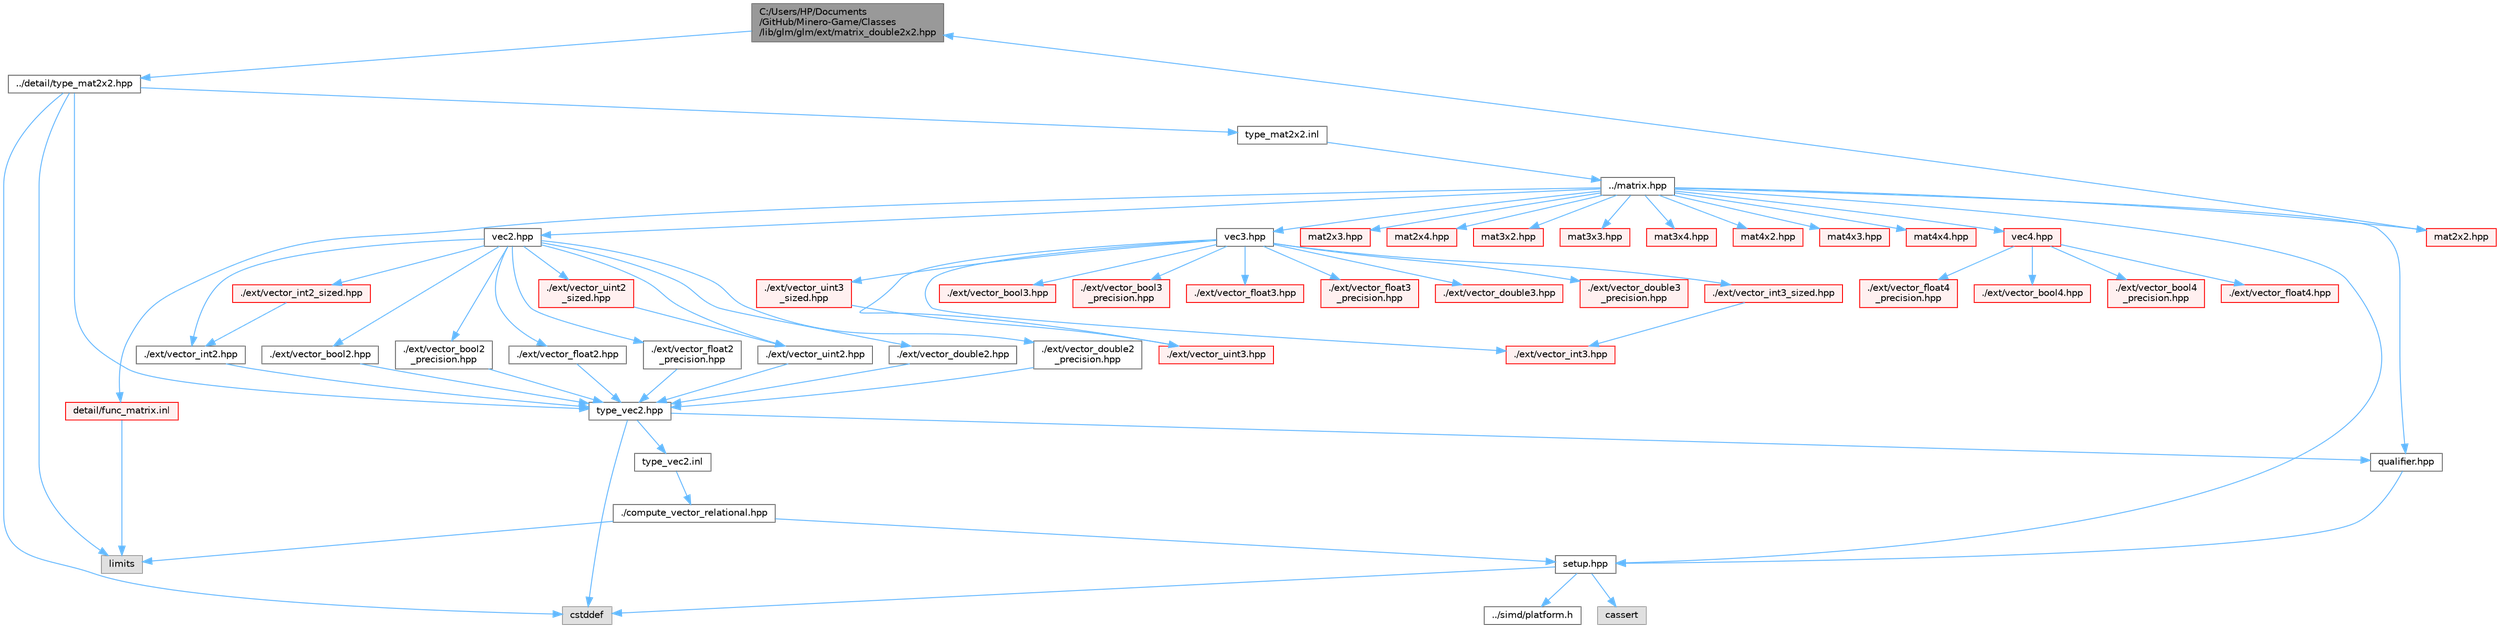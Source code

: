 digraph "C:/Users/HP/Documents/GitHub/Minero-Game/Classes/lib/glm/glm/ext/matrix_double2x2.hpp"
{
 // LATEX_PDF_SIZE
  bgcolor="transparent";
  edge [fontname=Helvetica,fontsize=10,labelfontname=Helvetica,labelfontsize=10];
  node [fontname=Helvetica,fontsize=10,shape=box,height=0.2,width=0.4];
  Node1 [id="Node000001",label="C:/Users/HP/Documents\l/GitHub/Minero-Game/Classes\l/lib/glm/glm/ext/matrix_double2x2.hpp",height=0.2,width=0.4,color="gray40", fillcolor="grey60", style="filled", fontcolor="black",tooltip=" "];
  Node1 -> Node2 [id="edge139_Node000001_Node000002",color="steelblue1",style="solid",tooltip=" "];
  Node2 [id="Node000002",label="../detail/type_mat2x2.hpp",height=0.2,width=0.4,color="grey40", fillcolor="white", style="filled",URL="$_classes_2lib_2glm_2glm_2detail_2type__mat2x2_8hpp.html",tooltip=" "];
  Node2 -> Node3 [id="edge140_Node000002_Node000003",color="steelblue1",style="solid",tooltip=" "];
  Node3 [id="Node000003",label="type_vec2.hpp",height=0.2,width=0.4,color="grey40", fillcolor="white", style="filled",URL="$_classes_2lib_2glm_2glm_2detail_2type__vec2_8hpp.html",tooltip=" "];
  Node3 -> Node4 [id="edge141_Node000003_Node000004",color="steelblue1",style="solid",tooltip=" "];
  Node4 [id="Node000004",label="qualifier.hpp",height=0.2,width=0.4,color="grey40", fillcolor="white", style="filled",URL="$_classes_2lib_2glm_2glm_2detail_2qualifier_8hpp.html",tooltip=" "];
  Node4 -> Node5 [id="edge142_Node000004_Node000005",color="steelblue1",style="solid",tooltip=" "];
  Node5 [id="Node000005",label="setup.hpp",height=0.2,width=0.4,color="grey40", fillcolor="white", style="filled",URL="$_classes_2lib_2glm_2glm_2detail_2setup_8hpp.html",tooltip=" "];
  Node5 -> Node6 [id="edge143_Node000005_Node000006",color="steelblue1",style="solid",tooltip=" "];
  Node6 [id="Node000006",label="cassert",height=0.2,width=0.4,color="grey60", fillcolor="#E0E0E0", style="filled",tooltip=" "];
  Node5 -> Node7 [id="edge144_Node000005_Node000007",color="steelblue1",style="solid",tooltip=" "];
  Node7 [id="Node000007",label="cstddef",height=0.2,width=0.4,color="grey60", fillcolor="#E0E0E0", style="filled",tooltip=" "];
  Node5 -> Node8 [id="edge145_Node000005_Node000008",color="steelblue1",style="solid",tooltip=" "];
  Node8 [id="Node000008",label="../simd/platform.h",height=0.2,width=0.4,color="grey40", fillcolor="white", style="filled",URL="$_classes_2lib_2glm_2glm_2simd_2platform_8h.html",tooltip=" "];
  Node3 -> Node7 [id="edge146_Node000003_Node000007",color="steelblue1",style="solid",tooltip=" "];
  Node3 -> Node9 [id="edge147_Node000003_Node000009",color="steelblue1",style="solid",tooltip=" "];
  Node9 [id="Node000009",label="type_vec2.inl",height=0.2,width=0.4,color="grey40", fillcolor="white", style="filled",URL="$_classes_2lib_2glm_2glm_2detail_2type__vec2_8inl.html",tooltip=" "];
  Node9 -> Node10 [id="edge148_Node000009_Node000010",color="steelblue1",style="solid",tooltip=" "];
  Node10 [id="Node000010",label="./compute_vector_relational.hpp",height=0.2,width=0.4,color="grey40", fillcolor="white", style="filled",URL="$_classes_2lib_2glm_2glm_2detail_2compute__vector__relational_8hpp.html",tooltip=" "];
  Node10 -> Node5 [id="edge149_Node000010_Node000005",color="steelblue1",style="solid",tooltip=" "];
  Node10 -> Node11 [id="edge150_Node000010_Node000011",color="steelblue1",style="solid",tooltip=" "];
  Node11 [id="Node000011",label="limits",height=0.2,width=0.4,color="grey60", fillcolor="#E0E0E0", style="filled",tooltip=" "];
  Node2 -> Node11 [id="edge151_Node000002_Node000011",color="steelblue1",style="solid",tooltip=" "];
  Node2 -> Node7 [id="edge152_Node000002_Node000007",color="steelblue1",style="solid",tooltip=" "];
  Node2 -> Node12 [id="edge153_Node000002_Node000012",color="steelblue1",style="solid",tooltip=" "];
  Node12 [id="Node000012",label="type_mat2x2.inl",height=0.2,width=0.4,color="grey40", fillcolor="white", style="filled",URL="$_classes_2lib_2glm_2glm_2detail_2type__mat2x2_8inl.html",tooltip=" "];
  Node12 -> Node13 [id="edge154_Node000012_Node000013",color="steelblue1",style="solid",tooltip=" "];
  Node13 [id="Node000013",label="../matrix.hpp",height=0.2,width=0.4,color="grey40", fillcolor="white", style="filled",URL="$_classes_2lib_2glm_2glm_2matrix_8hpp.html",tooltip=" "];
  Node13 -> Node4 [id="edge155_Node000013_Node000004",color="steelblue1",style="solid",tooltip=" "];
  Node13 -> Node5 [id="edge156_Node000013_Node000005",color="steelblue1",style="solid",tooltip=" "];
  Node13 -> Node14 [id="edge157_Node000013_Node000014",color="steelblue1",style="solid",tooltip=" "];
  Node14 [id="Node000014",label="vec2.hpp",height=0.2,width=0.4,color="grey40", fillcolor="white", style="filled",URL="$_classes_2lib_2glm_2glm_2vec2_8hpp.html",tooltip=" "];
  Node14 -> Node15 [id="edge158_Node000014_Node000015",color="steelblue1",style="solid",tooltip=" "];
  Node15 [id="Node000015",label="./ext/vector_bool2.hpp",height=0.2,width=0.4,color="grey40", fillcolor="white", style="filled",URL="$_classes_2lib_2glm_2glm_2ext_2vector__bool2_8hpp.html",tooltip=" "];
  Node15 -> Node3 [id="edge159_Node000015_Node000003",color="steelblue1",style="solid",tooltip=" "];
  Node14 -> Node16 [id="edge160_Node000014_Node000016",color="steelblue1",style="solid",tooltip=" "];
  Node16 [id="Node000016",label="./ext/vector_bool2\l_precision.hpp",height=0.2,width=0.4,color="grey40", fillcolor="white", style="filled",URL="$_classes_2lib_2glm_2glm_2ext_2vector__bool2__precision_8hpp.html",tooltip=" "];
  Node16 -> Node3 [id="edge161_Node000016_Node000003",color="steelblue1",style="solid",tooltip=" "];
  Node14 -> Node17 [id="edge162_Node000014_Node000017",color="steelblue1",style="solid",tooltip=" "];
  Node17 [id="Node000017",label="./ext/vector_float2.hpp",height=0.2,width=0.4,color="grey40", fillcolor="white", style="filled",URL="$_classes_2lib_2glm_2glm_2ext_2vector__float2_8hpp.html",tooltip=" "];
  Node17 -> Node3 [id="edge163_Node000017_Node000003",color="steelblue1",style="solid",tooltip=" "];
  Node14 -> Node18 [id="edge164_Node000014_Node000018",color="steelblue1",style="solid",tooltip=" "];
  Node18 [id="Node000018",label="./ext/vector_float2\l_precision.hpp",height=0.2,width=0.4,color="grey40", fillcolor="white", style="filled",URL="$_classes_2lib_2glm_2glm_2ext_2vector__float2__precision_8hpp.html",tooltip=" "];
  Node18 -> Node3 [id="edge165_Node000018_Node000003",color="steelblue1",style="solid",tooltip=" "];
  Node14 -> Node19 [id="edge166_Node000014_Node000019",color="steelblue1",style="solid",tooltip=" "];
  Node19 [id="Node000019",label="./ext/vector_double2.hpp",height=0.2,width=0.4,color="grey40", fillcolor="white", style="filled",URL="$_classes_2lib_2glm_2glm_2ext_2vector__double2_8hpp.html",tooltip=" "];
  Node19 -> Node3 [id="edge167_Node000019_Node000003",color="steelblue1",style="solid",tooltip=" "];
  Node14 -> Node20 [id="edge168_Node000014_Node000020",color="steelblue1",style="solid",tooltip=" "];
  Node20 [id="Node000020",label="./ext/vector_double2\l_precision.hpp",height=0.2,width=0.4,color="grey40", fillcolor="white", style="filled",URL="$_classes_2lib_2glm_2glm_2ext_2vector__double2__precision_8hpp.html",tooltip=" "];
  Node20 -> Node3 [id="edge169_Node000020_Node000003",color="steelblue1",style="solid",tooltip=" "];
  Node14 -> Node21 [id="edge170_Node000014_Node000021",color="steelblue1",style="solid",tooltip=" "];
  Node21 [id="Node000021",label="./ext/vector_int2.hpp",height=0.2,width=0.4,color="grey40", fillcolor="white", style="filled",URL="$_classes_2lib_2glm_2glm_2ext_2vector__int2_8hpp.html",tooltip=" "];
  Node21 -> Node3 [id="edge171_Node000021_Node000003",color="steelblue1",style="solid",tooltip=" "];
  Node14 -> Node22 [id="edge172_Node000014_Node000022",color="steelblue1",style="solid",tooltip=" "];
  Node22 [id="Node000022",label="./ext/vector_int2_sized.hpp",height=0.2,width=0.4,color="red", fillcolor="#FFF0F0", style="filled",URL="$_classes_2lib_2glm_2glm_2ext_2vector__int2__sized_8hpp.html",tooltip=" "];
  Node22 -> Node21 [id="edge173_Node000022_Node000021",color="steelblue1",style="solid",tooltip=" "];
  Node14 -> Node24 [id="edge174_Node000014_Node000024",color="steelblue1",style="solid",tooltip=" "];
  Node24 [id="Node000024",label="./ext/vector_uint2.hpp",height=0.2,width=0.4,color="grey40", fillcolor="white", style="filled",URL="$_classes_2lib_2glm_2glm_2ext_2vector__uint2_8hpp.html",tooltip=" "];
  Node24 -> Node3 [id="edge175_Node000024_Node000003",color="steelblue1",style="solid",tooltip=" "];
  Node14 -> Node25 [id="edge176_Node000014_Node000025",color="steelblue1",style="solid",tooltip=" "];
  Node25 [id="Node000025",label="./ext/vector_uint2\l_sized.hpp",height=0.2,width=0.4,color="red", fillcolor="#FFF0F0", style="filled",URL="$_classes_2lib_2glm_2glm_2ext_2vector__uint2__sized_8hpp.html",tooltip=" "];
  Node25 -> Node24 [id="edge177_Node000025_Node000024",color="steelblue1",style="solid",tooltip=" "];
  Node13 -> Node27 [id="edge178_Node000013_Node000027",color="steelblue1",style="solid",tooltip=" "];
  Node27 [id="Node000027",label="vec3.hpp",height=0.2,width=0.4,color="grey40", fillcolor="white", style="filled",URL="$_classes_2lib_2glm_2glm_2vec3_8hpp.html",tooltip=" "];
  Node27 -> Node28 [id="edge179_Node000027_Node000028",color="steelblue1",style="solid",tooltip=" "];
  Node28 [id="Node000028",label="./ext/vector_bool3.hpp",height=0.2,width=0.4,color="red", fillcolor="#FFF0F0", style="filled",URL="$_classes_2lib_2glm_2glm_2ext_2vector__bool3_8hpp.html",tooltip=" "];
  Node27 -> Node31 [id="edge180_Node000027_Node000031",color="steelblue1",style="solid",tooltip=" "];
  Node31 [id="Node000031",label="./ext/vector_bool3\l_precision.hpp",height=0.2,width=0.4,color="red", fillcolor="#FFF0F0", style="filled",URL="$_classes_2lib_2glm_2glm_2ext_2vector__bool3__precision_8hpp.html",tooltip=" "];
  Node27 -> Node32 [id="edge181_Node000027_Node000032",color="steelblue1",style="solid",tooltip=" "];
  Node32 [id="Node000032",label="./ext/vector_float3.hpp",height=0.2,width=0.4,color="red", fillcolor="#FFF0F0", style="filled",URL="$_classes_2lib_2glm_2glm_2ext_2vector__float3_8hpp.html",tooltip=" "];
  Node27 -> Node33 [id="edge182_Node000027_Node000033",color="steelblue1",style="solid",tooltip=" "];
  Node33 [id="Node000033",label="./ext/vector_float3\l_precision.hpp",height=0.2,width=0.4,color="red", fillcolor="#FFF0F0", style="filled",URL="$_classes_2lib_2glm_2glm_2ext_2vector__float3__precision_8hpp.html",tooltip=" "];
  Node27 -> Node34 [id="edge183_Node000027_Node000034",color="steelblue1",style="solid",tooltip=" "];
  Node34 [id="Node000034",label="./ext/vector_double3.hpp",height=0.2,width=0.4,color="red", fillcolor="#FFF0F0", style="filled",URL="$_classes_2lib_2glm_2glm_2ext_2vector__double3_8hpp.html",tooltip=" "];
  Node27 -> Node35 [id="edge184_Node000027_Node000035",color="steelblue1",style="solid",tooltip=" "];
  Node35 [id="Node000035",label="./ext/vector_double3\l_precision.hpp",height=0.2,width=0.4,color="red", fillcolor="#FFF0F0", style="filled",URL="$_classes_2lib_2glm_2glm_2ext_2vector__double3__precision_8hpp.html",tooltip=" "];
  Node27 -> Node36 [id="edge185_Node000027_Node000036",color="steelblue1",style="solid",tooltip=" "];
  Node36 [id="Node000036",label="./ext/vector_int3.hpp",height=0.2,width=0.4,color="red", fillcolor="#FFF0F0", style="filled",URL="$_classes_2lib_2glm_2glm_2ext_2vector__int3_8hpp.html",tooltip=" "];
  Node27 -> Node37 [id="edge186_Node000027_Node000037",color="steelblue1",style="solid",tooltip=" "];
  Node37 [id="Node000037",label="./ext/vector_int3_sized.hpp",height=0.2,width=0.4,color="red", fillcolor="#FFF0F0", style="filled",URL="$_classes_2lib_2glm_2glm_2ext_2vector__int3__sized_8hpp.html",tooltip=" "];
  Node37 -> Node36 [id="edge187_Node000037_Node000036",color="steelblue1",style="solid",tooltip=" "];
  Node27 -> Node38 [id="edge188_Node000027_Node000038",color="steelblue1",style="solid",tooltip=" "];
  Node38 [id="Node000038",label="./ext/vector_uint3.hpp",height=0.2,width=0.4,color="red", fillcolor="#FFF0F0", style="filled",URL="$_classes_2lib_2glm_2glm_2ext_2vector__uint3_8hpp.html",tooltip=" "];
  Node27 -> Node39 [id="edge189_Node000027_Node000039",color="steelblue1",style="solid",tooltip=" "];
  Node39 [id="Node000039",label="./ext/vector_uint3\l_sized.hpp",height=0.2,width=0.4,color="red", fillcolor="#FFF0F0", style="filled",URL="$_classes_2lib_2glm_2glm_2ext_2vector__uint3__sized_8hpp.html",tooltip=" "];
  Node39 -> Node38 [id="edge190_Node000039_Node000038",color="steelblue1",style="solid",tooltip=" "];
  Node13 -> Node40 [id="edge191_Node000013_Node000040",color="steelblue1",style="solid",tooltip=" "];
  Node40 [id="Node000040",label="vec4.hpp",height=0.2,width=0.4,color="red", fillcolor="#FFF0F0", style="filled",URL="$_classes_2lib_2glm_2glm_2vec4_8hpp.html",tooltip=" "];
  Node40 -> Node41 [id="edge192_Node000040_Node000041",color="steelblue1",style="solid",tooltip=" "];
  Node41 [id="Node000041",label="./ext/vector_bool4.hpp",height=0.2,width=0.4,color="red", fillcolor="#FFF0F0", style="filled",URL="$_classes_2lib_2glm_2glm_2ext_2vector__bool4_8hpp.html",tooltip=" "];
  Node40 -> Node44 [id="edge193_Node000040_Node000044",color="steelblue1",style="solid",tooltip=" "];
  Node44 [id="Node000044",label="./ext/vector_bool4\l_precision.hpp",height=0.2,width=0.4,color="red", fillcolor="#FFF0F0", style="filled",URL="$_classes_2lib_2glm_2glm_2ext_2vector__bool4__precision_8hpp.html",tooltip=" "];
  Node40 -> Node45 [id="edge194_Node000040_Node000045",color="steelblue1",style="solid",tooltip=" "];
  Node45 [id="Node000045",label="./ext/vector_float4.hpp",height=0.2,width=0.4,color="red", fillcolor="#FFF0F0", style="filled",URL="$_classes_2lib_2glm_2glm_2ext_2vector__float4_8hpp.html",tooltip=" "];
  Node40 -> Node46 [id="edge195_Node000040_Node000046",color="steelblue1",style="solid",tooltip=" "];
  Node46 [id="Node000046",label="./ext/vector_float4\l_precision.hpp",height=0.2,width=0.4,color="red", fillcolor="#FFF0F0", style="filled",URL="$_classes_2lib_2glm_2glm_2ext_2vector__float4__precision_8hpp.html",tooltip=" "];
  Node13 -> Node53 [id="edge196_Node000013_Node000053",color="steelblue1",style="solid",tooltip=" "];
  Node53 [id="Node000053",label="mat2x2.hpp",height=0.2,width=0.4,color="red", fillcolor="#FFF0F0", style="filled",URL="$_classes_2lib_2glm_2glm_2mat2x2_8hpp.html",tooltip=" "];
  Node53 -> Node1 [id="edge197_Node000053_Node000001",color="steelblue1",style="solid",tooltip=" "];
  Node13 -> Node57 [id="edge198_Node000013_Node000057",color="steelblue1",style="solid",tooltip=" "];
  Node57 [id="Node000057",label="mat2x3.hpp",height=0.2,width=0.4,color="red", fillcolor="#FFF0F0", style="filled",URL="$_classes_2lib_2glm_2glm_2mat2x3_8hpp.html",tooltip=" "];
  Node13 -> Node64 [id="edge199_Node000013_Node000064",color="steelblue1",style="solid",tooltip=" "];
  Node64 [id="Node000064",label="mat2x4.hpp",height=0.2,width=0.4,color="red", fillcolor="#FFF0F0", style="filled",URL="$_classes_2lib_2glm_2glm_2mat2x4_8hpp.html",tooltip=" "];
  Node13 -> Node71 [id="edge200_Node000013_Node000071",color="steelblue1",style="solid",tooltip=" "];
  Node71 [id="Node000071",label="mat3x2.hpp",height=0.2,width=0.4,color="red", fillcolor="#FFF0F0", style="filled",URL="$_classes_2lib_2glm_2glm_2mat3x2_8hpp.html",tooltip=" "];
  Node13 -> Node78 [id="edge201_Node000013_Node000078",color="steelblue1",style="solid",tooltip=" "];
  Node78 [id="Node000078",label="mat3x3.hpp",height=0.2,width=0.4,color="red", fillcolor="#FFF0F0", style="filled",URL="$_classes_2lib_2glm_2glm_2mat3x3_8hpp.html",tooltip=" "];
  Node13 -> Node85 [id="edge202_Node000013_Node000085",color="steelblue1",style="solid",tooltip=" "];
  Node85 [id="Node000085",label="mat3x4.hpp",height=0.2,width=0.4,color="red", fillcolor="#FFF0F0", style="filled",URL="$_classes_2lib_2glm_2glm_2mat3x4_8hpp.html",tooltip=" "];
  Node13 -> Node92 [id="edge203_Node000013_Node000092",color="steelblue1",style="solid",tooltip=" "];
  Node92 [id="Node000092",label="mat4x2.hpp",height=0.2,width=0.4,color="red", fillcolor="#FFF0F0", style="filled",URL="$_classes_2lib_2glm_2glm_2mat4x2_8hpp.html",tooltip=" "];
  Node13 -> Node99 [id="edge204_Node000013_Node000099",color="steelblue1",style="solid",tooltip=" "];
  Node99 [id="Node000099",label="mat4x3.hpp",height=0.2,width=0.4,color="red", fillcolor="#FFF0F0", style="filled",URL="$_classes_2lib_2glm_2glm_2mat4x3_8hpp.html",tooltip=" "];
  Node13 -> Node106 [id="edge205_Node000013_Node000106",color="steelblue1",style="solid",tooltip=" "];
  Node106 [id="Node000106",label="mat4x4.hpp",height=0.2,width=0.4,color="red", fillcolor="#FFF0F0", style="filled",URL="$_classes_2lib_2glm_2glm_2mat4x4_8hpp.html",tooltip=" "];
  Node13 -> Node113 [id="edge206_Node000013_Node000113",color="steelblue1",style="solid",tooltip=" "];
  Node113 [id="Node000113",label="detail/func_matrix.inl",height=0.2,width=0.4,color="red", fillcolor="#FFF0F0", style="filled",URL="$_classes_2lib_2glm_2glm_2detail_2func__matrix_8inl.html",tooltip=" "];
  Node113 -> Node11 [id="edge207_Node000113_Node000011",color="steelblue1",style="solid",tooltip=" "];
}
